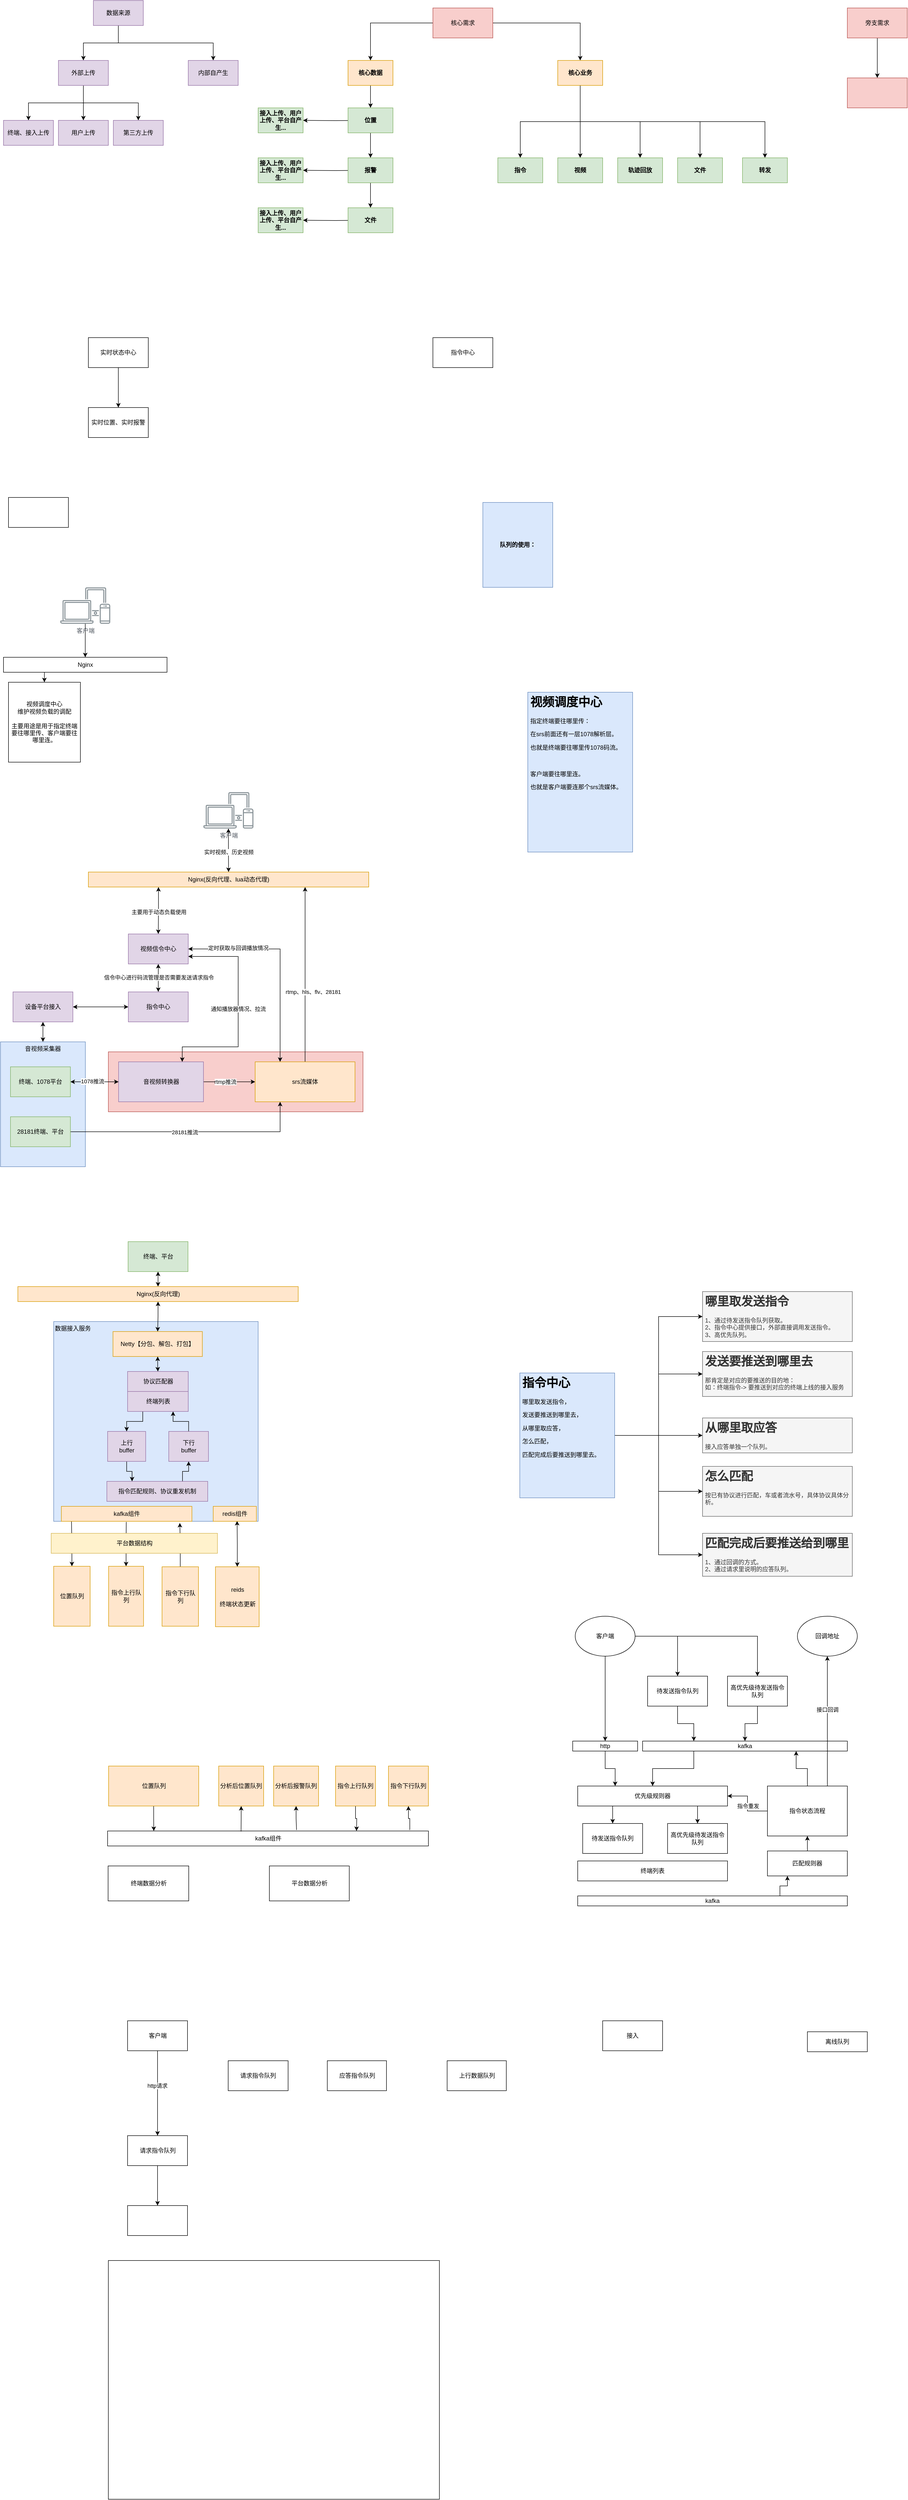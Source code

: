 <mxfile version="20.1.4" type="github">
  <diagram id="a1YMiP02obhroM_0bBU3" name="第 1 页">
    <mxGraphModel dx="1867" dy="778" grid="1" gridSize="10" guides="1" tooltips="1" connect="1" arrows="1" fold="1" page="1" pageScale="1" pageWidth="827" pageHeight="1169" math="0" shadow="0">
      <root>
        <mxCell id="0" />
        <mxCell id="1" parent="0" />
        <mxCell id="NC4zICWyeDeuLVRUKaV7-85" value="数据接入服务" style="rounded=0;whiteSpace=wrap;html=1;verticalAlign=top;align=left;fillColor=#dae8fc;strokeColor=#6c8ebf;" vertex="1" parent="1">
          <mxGeometry x="-709.5" y="2670" width="409.5" height="400" as="geometry" />
        </mxCell>
        <mxCell id="NC4zICWyeDeuLVRUKaV7-43" value="" style="rounded=0;whiteSpace=wrap;html=1;fillColor=#f8cecc;strokeColor=#b85450;" vertex="1" parent="1">
          <mxGeometry x="-600" y="2130" width="510" height="120" as="geometry" />
        </mxCell>
        <mxCell id="NC4zICWyeDeuLVRUKaV7-32" value="音视频采集器" style="rounded=0;whiteSpace=wrap;html=1;verticalAlign=top;align=center;fillColor=#dae8fc;strokeColor=#6c8ebf;" vertex="1" parent="1">
          <mxGeometry x="-816" y="2110" width="170" height="250" as="geometry" />
        </mxCell>
        <mxCell id="MO-1pDGfZUei4c9xiznD-2" value="队列的使用：" style="rounded=0;whiteSpace=wrap;html=1;fillColor=#dae8fc;strokeColor=#6c8ebf;fontStyle=1" parent="1" vertex="1">
          <mxGeometry x="150" y="1030" width="140" height="170" as="geometry" />
        </mxCell>
        <mxCell id="MO-1pDGfZUei4c9xiznD-5" value="" style="edgeStyle=orthogonalEdgeStyle;rounded=0;orthogonalLoop=1;jettySize=auto;html=1;" parent="1" source="MO-1pDGfZUei4c9xiznD-3" target="MO-1pDGfZUei4c9xiznD-4" edge="1">
          <mxGeometry relative="1" as="geometry" />
        </mxCell>
        <mxCell id="MO-1pDGfZUei4c9xiznD-3" value="核心数据" style="rounded=0;whiteSpace=wrap;html=1;fillColor=#ffe6cc;strokeColor=#d79b00;fontStyle=1" parent="1" vertex="1">
          <mxGeometry x="-120" y="145" width="90" height="50" as="geometry" />
        </mxCell>
        <mxCell id="MO-1pDGfZUei4c9xiznD-7" value="" style="edgeStyle=orthogonalEdgeStyle;rounded=0;orthogonalLoop=1;jettySize=auto;html=1;" parent="1" source="MO-1pDGfZUei4c9xiznD-4" target="MO-1pDGfZUei4c9xiznD-6" edge="1">
          <mxGeometry relative="1" as="geometry" />
        </mxCell>
        <mxCell id="MO-1pDGfZUei4c9xiznD-32" value="" style="edgeStyle=orthogonalEdgeStyle;rounded=0;orthogonalLoop=1;jettySize=auto;html=1;" parent="1" target="MO-1pDGfZUei4c9xiznD-31" edge="1">
          <mxGeometry relative="1" as="geometry">
            <mxPoint x="-80.0" y="265" as="sourcePoint" />
          </mxGeometry>
        </mxCell>
        <mxCell id="MO-1pDGfZUei4c9xiznD-4" value="位置" style="rounded=0;whiteSpace=wrap;html=1;fillColor=#d5e8d4;strokeColor=#82b366;fontStyle=1" parent="1" vertex="1">
          <mxGeometry x="-120" y="240" width="90" height="50" as="geometry" />
        </mxCell>
        <mxCell id="MO-1pDGfZUei4c9xiznD-9" value="" style="edgeStyle=orthogonalEdgeStyle;rounded=0;orthogonalLoop=1;jettySize=auto;html=1;" parent="1" source="MO-1pDGfZUei4c9xiznD-6" target="MO-1pDGfZUei4c9xiznD-8" edge="1">
          <mxGeometry relative="1" as="geometry" />
        </mxCell>
        <mxCell id="MO-1pDGfZUei4c9xiznD-34" value="" style="edgeStyle=orthogonalEdgeStyle;rounded=0;orthogonalLoop=1;jettySize=auto;html=1;" parent="1" target="MO-1pDGfZUei4c9xiznD-33" edge="1">
          <mxGeometry relative="1" as="geometry">
            <mxPoint x="-80.0" y="365" as="sourcePoint" />
          </mxGeometry>
        </mxCell>
        <mxCell id="MO-1pDGfZUei4c9xiznD-6" value="报警" style="rounded=0;whiteSpace=wrap;html=1;fillColor=#d5e8d4;strokeColor=#82b366;fontStyle=1" parent="1" vertex="1">
          <mxGeometry x="-120" y="340" width="90" height="50" as="geometry" />
        </mxCell>
        <mxCell id="MO-1pDGfZUei4c9xiznD-36" value="" style="edgeStyle=orthogonalEdgeStyle;rounded=0;orthogonalLoop=1;jettySize=auto;html=1;" parent="1" target="MO-1pDGfZUei4c9xiznD-35" edge="1">
          <mxGeometry relative="1" as="geometry">
            <mxPoint x="-80.0" y="465" as="sourcePoint" />
          </mxGeometry>
        </mxCell>
        <mxCell id="MO-1pDGfZUei4c9xiznD-8" value="文件" style="rounded=0;whiteSpace=wrap;html=1;fillColor=#d5e8d4;strokeColor=#82b366;fontStyle=1" parent="1" vertex="1">
          <mxGeometry x="-120" y="440" width="90" height="50" as="geometry" />
        </mxCell>
        <mxCell id="MO-1pDGfZUei4c9xiznD-12" value="" style="edgeStyle=orthogonalEdgeStyle;rounded=0;orthogonalLoop=1;jettySize=auto;html=1;exitX=0.5;exitY=1;exitDx=0;exitDy=0;" parent="1" source="MO-1pDGfZUei4c9xiznD-10" target="MO-1pDGfZUei4c9xiznD-11" edge="1">
          <mxGeometry relative="1" as="geometry" />
        </mxCell>
        <mxCell id="MO-1pDGfZUei4c9xiznD-14" value="" style="edgeStyle=orthogonalEdgeStyle;rounded=0;orthogonalLoop=1;jettySize=auto;html=1;" parent="1" source="MO-1pDGfZUei4c9xiznD-10" target="MO-1pDGfZUei4c9xiznD-13" edge="1">
          <mxGeometry relative="1" as="geometry" />
        </mxCell>
        <mxCell id="MO-1pDGfZUei4c9xiznD-16" value="" style="edgeStyle=orthogonalEdgeStyle;rounded=0;orthogonalLoop=1;jettySize=auto;html=1;exitX=0.5;exitY=1;exitDx=0;exitDy=0;" parent="1" source="MO-1pDGfZUei4c9xiznD-10" target="MO-1pDGfZUei4c9xiznD-15" edge="1">
          <mxGeometry relative="1" as="geometry" />
        </mxCell>
        <mxCell id="MO-1pDGfZUei4c9xiznD-22" value="" style="edgeStyle=orthogonalEdgeStyle;rounded=0;orthogonalLoop=1;jettySize=auto;html=1;exitX=0.5;exitY=1;exitDx=0;exitDy=0;" parent="1" source="MO-1pDGfZUei4c9xiznD-10" target="MO-1pDGfZUei4c9xiznD-21" edge="1">
          <mxGeometry relative="1" as="geometry" />
        </mxCell>
        <mxCell id="MO-1pDGfZUei4c9xiznD-28" value="" style="edgeStyle=orthogonalEdgeStyle;rounded=0;orthogonalLoop=1;jettySize=auto;html=1;exitX=0.5;exitY=1;exitDx=0;exitDy=0;" parent="1" source="MO-1pDGfZUei4c9xiznD-10" target="MO-1pDGfZUei4c9xiznD-27" edge="1">
          <mxGeometry relative="1" as="geometry" />
        </mxCell>
        <mxCell id="MO-1pDGfZUei4c9xiznD-10" value="核心业务" style="rounded=0;whiteSpace=wrap;html=1;fillColor=#ffe6cc;strokeColor=#d79b00;fontStyle=1" parent="1" vertex="1">
          <mxGeometry x="300" y="145" width="90" height="50" as="geometry" />
        </mxCell>
        <mxCell id="MO-1pDGfZUei4c9xiznD-11" value="指令" style="rounded=0;whiteSpace=wrap;html=1;fillColor=#d5e8d4;strokeColor=#82b366;fontStyle=1" parent="1" vertex="1">
          <mxGeometry x="180" y="340" width="90" height="50" as="geometry" />
        </mxCell>
        <mxCell id="MO-1pDGfZUei4c9xiznD-13" value="视频" style="rounded=0;whiteSpace=wrap;html=1;fillColor=#d5e8d4;strokeColor=#82b366;fontStyle=1" parent="1" vertex="1">
          <mxGeometry x="300" y="340" width="90" height="50" as="geometry" />
        </mxCell>
        <mxCell id="MO-1pDGfZUei4c9xiznD-15" value="轨迹回放" style="rounded=0;whiteSpace=wrap;html=1;fillColor=#d5e8d4;strokeColor=#82b366;fontStyle=1" parent="1" vertex="1">
          <mxGeometry x="420" y="340" width="90" height="50" as="geometry" />
        </mxCell>
        <mxCell id="MO-1pDGfZUei4c9xiznD-21" value="文件" style="rounded=0;whiteSpace=wrap;html=1;fillColor=#d5e8d4;strokeColor=#82b366;fontStyle=1" parent="1" vertex="1">
          <mxGeometry x="540" y="340" width="90" height="50" as="geometry" />
        </mxCell>
        <mxCell id="MO-1pDGfZUei4c9xiznD-24" style="edgeStyle=orthogonalEdgeStyle;rounded=0;orthogonalLoop=1;jettySize=auto;html=1;entryX=0.5;entryY=0;entryDx=0;entryDy=0;" parent="1" source="MO-1pDGfZUei4c9xiznD-23" target="MO-1pDGfZUei4c9xiznD-3" edge="1">
          <mxGeometry relative="1" as="geometry" />
        </mxCell>
        <mxCell id="MO-1pDGfZUei4c9xiznD-25" style="edgeStyle=orthogonalEdgeStyle;rounded=0;orthogonalLoop=1;jettySize=auto;html=1;entryX=0.5;entryY=0;entryDx=0;entryDy=0;" parent="1" source="MO-1pDGfZUei4c9xiznD-23" target="MO-1pDGfZUei4c9xiznD-10" edge="1">
          <mxGeometry relative="1" as="geometry" />
        </mxCell>
        <mxCell id="MO-1pDGfZUei4c9xiznD-23" value="核心需求" style="rounded=0;whiteSpace=wrap;html=1;fillColor=#f8cecc;strokeColor=#b85450;" parent="1" vertex="1">
          <mxGeometry x="50" y="40" width="120" height="60" as="geometry" />
        </mxCell>
        <mxCell id="MO-1pDGfZUei4c9xiznD-27" value="转发" style="rounded=0;whiteSpace=wrap;html=1;fillColor=#d5e8d4;strokeColor=#82b366;fontStyle=1" parent="1" vertex="1">
          <mxGeometry x="670" y="340" width="90" height="50" as="geometry" />
        </mxCell>
        <mxCell id="MO-1pDGfZUei4c9xiznD-31" value="接入上传、用户上传、平台自产生..." style="rounded=0;whiteSpace=wrap;html=1;fillColor=#d5e8d4;strokeColor=#82b366;fontStyle=1" parent="1" vertex="1">
          <mxGeometry x="-300" y="240" width="90" height="50" as="geometry" />
        </mxCell>
        <mxCell id="MO-1pDGfZUei4c9xiznD-33" value="接入上传、用户上传、平台自产生..." style="rounded=0;whiteSpace=wrap;html=1;fillColor=#d5e8d4;strokeColor=#82b366;fontStyle=1" parent="1" vertex="1">
          <mxGeometry x="-300" y="340" width="90" height="50" as="geometry" />
        </mxCell>
        <mxCell id="MO-1pDGfZUei4c9xiznD-35" value="接入上传、用户上传、平台自产生..." style="rounded=0;whiteSpace=wrap;html=1;fillColor=#d5e8d4;strokeColor=#82b366;fontStyle=1" parent="1" vertex="1">
          <mxGeometry x="-300" y="440" width="90" height="50" as="geometry" />
        </mxCell>
        <mxCell id="MO-1pDGfZUei4c9xiznD-39" value="" style="edgeStyle=orthogonalEdgeStyle;rounded=0;orthogonalLoop=1;jettySize=auto;html=1;" parent="1" source="MO-1pDGfZUei4c9xiznD-37" target="MO-1pDGfZUei4c9xiznD-38" edge="1">
          <mxGeometry relative="1" as="geometry" />
        </mxCell>
        <mxCell id="MO-1pDGfZUei4c9xiznD-41" value="" style="edgeStyle=orthogonalEdgeStyle;rounded=0;orthogonalLoop=1;jettySize=auto;html=1;exitX=0.5;exitY=1;exitDx=0;exitDy=0;" parent="1" source="MO-1pDGfZUei4c9xiznD-37" target="MO-1pDGfZUei4c9xiznD-40" edge="1">
          <mxGeometry relative="1" as="geometry" />
        </mxCell>
        <mxCell id="MO-1pDGfZUei4c9xiznD-37" value="数据来源" style="rounded=0;whiteSpace=wrap;html=1;fillColor=#e1d5e7;strokeColor=#9673a6;" parent="1" vertex="1">
          <mxGeometry x="-630" y="25" width="100" height="50" as="geometry" />
        </mxCell>
        <mxCell id="MO-1pDGfZUei4c9xiznD-43" value="" style="edgeStyle=orthogonalEdgeStyle;rounded=0;orthogonalLoop=1;jettySize=auto;html=1;exitX=0.5;exitY=1;exitDx=0;exitDy=0;" parent="1" source="MO-1pDGfZUei4c9xiznD-38" target="MO-1pDGfZUei4c9xiznD-42" edge="1">
          <mxGeometry relative="1" as="geometry" />
        </mxCell>
        <mxCell id="MO-1pDGfZUei4c9xiznD-45" value="" style="edgeStyle=orthogonalEdgeStyle;rounded=0;orthogonalLoop=1;jettySize=auto;html=1;" parent="1" source="MO-1pDGfZUei4c9xiznD-38" target="MO-1pDGfZUei4c9xiznD-44" edge="1">
          <mxGeometry relative="1" as="geometry" />
        </mxCell>
        <mxCell id="MO-1pDGfZUei4c9xiznD-47" value="" style="edgeStyle=orthogonalEdgeStyle;rounded=0;orthogonalLoop=1;jettySize=auto;html=1;exitX=0.5;exitY=1;exitDx=0;exitDy=0;" parent="1" source="MO-1pDGfZUei4c9xiznD-38" target="MO-1pDGfZUei4c9xiznD-46" edge="1">
          <mxGeometry relative="1" as="geometry" />
        </mxCell>
        <mxCell id="MO-1pDGfZUei4c9xiznD-38" value="外部上传" style="rounded=0;whiteSpace=wrap;html=1;fillColor=#e1d5e7;strokeColor=#9673a6;" parent="1" vertex="1">
          <mxGeometry x="-700" y="145" width="100" height="50" as="geometry" />
        </mxCell>
        <mxCell id="MO-1pDGfZUei4c9xiznD-40" value="内部自产生" style="rounded=0;whiteSpace=wrap;html=1;fillColor=#e1d5e7;strokeColor=#9673a6;" parent="1" vertex="1">
          <mxGeometry x="-440" y="145" width="100" height="50" as="geometry" />
        </mxCell>
        <mxCell id="MO-1pDGfZUei4c9xiznD-42" value="终端、接入上传" style="rounded=0;whiteSpace=wrap;html=1;fillColor=#e1d5e7;strokeColor=#9673a6;" parent="1" vertex="1">
          <mxGeometry x="-810" y="265" width="100" height="50" as="geometry" />
        </mxCell>
        <mxCell id="MO-1pDGfZUei4c9xiznD-44" value="用户上传" style="rounded=0;whiteSpace=wrap;html=1;fillColor=#e1d5e7;strokeColor=#9673a6;" parent="1" vertex="1">
          <mxGeometry x="-700" y="265" width="100" height="50" as="geometry" />
        </mxCell>
        <mxCell id="MO-1pDGfZUei4c9xiznD-46" value="第三方上传" style="rounded=0;whiteSpace=wrap;html=1;fillColor=#e1d5e7;strokeColor=#9673a6;" parent="1" vertex="1">
          <mxGeometry x="-590" y="265" width="100" height="50" as="geometry" />
        </mxCell>
        <mxCell id="MO-1pDGfZUei4c9xiznD-53" value="" style="edgeStyle=orthogonalEdgeStyle;rounded=0;orthogonalLoop=1;jettySize=auto;html=1;" parent="1" source="MO-1pDGfZUei4c9xiznD-51" target="MO-1pDGfZUei4c9xiznD-52" edge="1">
          <mxGeometry relative="1" as="geometry" />
        </mxCell>
        <mxCell id="MO-1pDGfZUei4c9xiznD-51" value="旁支需求" style="rounded=0;whiteSpace=wrap;html=1;fillColor=#f8cecc;strokeColor=#b85450;" parent="1" vertex="1">
          <mxGeometry x="880" y="40" width="120" height="60" as="geometry" />
        </mxCell>
        <mxCell id="MO-1pDGfZUei4c9xiznD-52" value="" style="rounded=0;whiteSpace=wrap;html=1;fillColor=#f8cecc;strokeColor=#b85450;" parent="1" vertex="1">
          <mxGeometry x="880" y="180" width="120" height="60" as="geometry" />
        </mxCell>
        <mxCell id="MO-1pDGfZUei4c9xiznD-61" value="" style="edgeStyle=orthogonalEdgeStyle;rounded=0;orthogonalLoop=1;jettySize=auto;html=1;" parent="1" source="MO-1pDGfZUei4c9xiznD-55" target="MO-1pDGfZUei4c9xiznD-60" edge="1">
          <mxGeometry relative="1" as="geometry" />
        </mxCell>
        <mxCell id="MO-1pDGfZUei4c9xiznD-55" value="实时状态中心" style="rounded=0;whiteSpace=wrap;html=1;" parent="1" vertex="1">
          <mxGeometry x="-640" y="700" width="120" height="60" as="geometry" />
        </mxCell>
        <mxCell id="MO-1pDGfZUei4c9xiznD-57" value="指令中心" style="rounded=0;whiteSpace=wrap;html=1;" parent="1" vertex="1">
          <mxGeometry x="50" y="700" width="120" height="60" as="geometry" />
        </mxCell>
        <mxCell id="MO-1pDGfZUei4c9xiznD-60" value="实时位置、实时报警" style="rounded=0;whiteSpace=wrap;html=1;" parent="1" vertex="1">
          <mxGeometry x="-640" y="840" width="120" height="60" as="geometry" />
        </mxCell>
        <mxCell id="NC4zICWyeDeuLVRUKaV7-1" value="" style="rounded=0;whiteSpace=wrap;html=1;" vertex="1" parent="1">
          <mxGeometry x="-800" y="1020" width="120" height="60" as="geometry" />
        </mxCell>
        <mxCell id="NC4zICWyeDeuLVRUKaV7-2" value="视频调度中心&lt;br&gt;维护视频负载的调配&lt;br&gt;&lt;br&gt;主要用途是用于指定终端要往哪里传、客户端要往哪里连。" style="rounded=0;whiteSpace=wrap;html=1;" vertex="1" parent="1">
          <mxGeometry x="-800" y="1390" width="144" height="160" as="geometry" />
        </mxCell>
        <mxCell id="NC4zICWyeDeuLVRUKaV7-12" style="edgeStyle=orthogonalEdgeStyle;rounded=0;orthogonalLoop=1;jettySize=auto;html=1;entryX=0.5;entryY=0;entryDx=0;entryDy=0;startArrow=none;startFill=0;" edge="1" parent="1" source="NC4zICWyeDeuLVRUKaV7-3" target="NC4zICWyeDeuLVRUKaV7-6">
          <mxGeometry relative="1" as="geometry" />
        </mxCell>
        <mxCell id="NC4zICWyeDeuLVRUKaV7-3" value="客户端" style="sketch=0;outlineConnect=0;gradientColor=none;fontColor=#545B64;strokeColor=none;fillColor=#879196;dashed=0;verticalLabelPosition=bottom;verticalAlign=top;align=center;html=1;fontSize=12;fontStyle=0;aspect=fixed;shape=mxgraph.aws4.illustration_devices;pointerEvents=1" vertex="1" parent="1">
          <mxGeometry x="-696.25" y="1200" width="100" height="73" as="geometry" />
        </mxCell>
        <mxCell id="NC4zICWyeDeuLVRUKaV7-13" style="edgeStyle=orthogonalEdgeStyle;rounded=0;orthogonalLoop=1;jettySize=auto;html=1;exitX=0.25;exitY=1;exitDx=0;exitDy=0;startArrow=none;startFill=0;" edge="1" parent="1" source="NC4zICWyeDeuLVRUKaV7-6" target="NC4zICWyeDeuLVRUKaV7-2">
          <mxGeometry relative="1" as="geometry" />
        </mxCell>
        <mxCell id="NC4zICWyeDeuLVRUKaV7-6" value="Nginx" style="rounded=0;whiteSpace=wrap;html=1;" vertex="1" parent="1">
          <mxGeometry x="-810" y="1340" width="327.5" height="30" as="geometry" />
        </mxCell>
        <mxCell id="NC4zICWyeDeuLVRUKaV7-24" style="edgeStyle=orthogonalEdgeStyle;rounded=0;orthogonalLoop=1;jettySize=auto;html=1;exitX=0.5;exitY=0;exitDx=0;exitDy=0;entryX=0.773;entryY=1;entryDx=0;entryDy=0;startArrow=none;startFill=0;entryPerimeter=0;" edge="1" parent="1" source="NC4zICWyeDeuLVRUKaV7-8" target="NC4zICWyeDeuLVRUKaV7-23">
          <mxGeometry relative="1" as="geometry" />
        </mxCell>
        <mxCell id="NC4zICWyeDeuLVRUKaV7-25" value="rtmp、hls、flv、28181" style="edgeLabel;html=1;align=center;verticalAlign=middle;resizable=0;points=[];" vertex="1" connectable="0" parent="NC4zICWyeDeuLVRUKaV7-24">
          <mxGeometry x="-0.324" relative="1" as="geometry">
            <mxPoint x="16" y="-22" as="offset" />
          </mxGeometry>
        </mxCell>
        <mxCell id="NC4zICWyeDeuLVRUKaV7-44" style="edgeStyle=orthogonalEdgeStyle;rounded=0;orthogonalLoop=1;jettySize=auto;html=1;exitX=0.25;exitY=0;exitDx=0;exitDy=0;entryX=1;entryY=0.5;entryDx=0;entryDy=0;startArrow=classic;startFill=1;" edge="1" parent="1" source="NC4zICWyeDeuLVRUKaV7-8" target="NC4zICWyeDeuLVRUKaV7-40">
          <mxGeometry relative="1" as="geometry" />
        </mxCell>
        <mxCell id="NC4zICWyeDeuLVRUKaV7-45" value="定时获取与回调播放情况" style="edgeLabel;html=1;align=center;verticalAlign=middle;resizable=0;points=[];" vertex="1" connectable="0" parent="NC4zICWyeDeuLVRUKaV7-44">
          <mxGeometry x="0.019" relative="1" as="geometry">
            <mxPoint x="-84" y="-19" as="offset" />
          </mxGeometry>
        </mxCell>
        <mxCell id="NC4zICWyeDeuLVRUKaV7-8" value="srs流媒体" style="rounded=0;whiteSpace=wrap;html=1;fillColor=#ffe6cc;strokeColor=#d79b00;" vertex="1" parent="1">
          <mxGeometry x="-306" y="2150" width="200" height="80" as="geometry" />
        </mxCell>
        <mxCell id="NC4zICWyeDeuLVRUKaV7-16" value="&lt;h1&gt;视频调度中心&lt;/h1&gt;&lt;p&gt;&lt;span style=&quot;text-align: center;&quot;&gt;指定终端要往哪里传：&lt;/span&gt;&lt;/p&gt;&lt;p&gt;&lt;span style=&quot;text-align: center; background-color: initial;&quot;&gt;在srs前面还有一层1078解析层。&lt;/span&gt;&lt;/p&gt;&lt;p&gt;&lt;span style=&quot;text-align: center;&quot;&gt;也就是终端要往哪里传1078码流。&lt;/span&gt;&lt;/p&gt;&lt;p&gt;&lt;br&gt;&lt;/p&gt;&lt;p&gt;&lt;span style=&quot;text-align: center;&quot;&gt;客户端要往哪里连。&lt;/span&gt;&lt;/p&gt;&lt;p&gt;&lt;span style=&quot;text-align: center;&quot;&gt;也就是客户端要连那个srs流媒体。&lt;/span&gt;&lt;/p&gt;&lt;p&gt;&lt;span style=&quot;text-align: center;&quot;&gt;&lt;br&gt;&lt;/span&gt;&lt;/p&gt;&lt;p&gt;&lt;span style=&quot;text-align: center;&quot;&gt;&lt;br&gt;&lt;/span&gt;&lt;/p&gt;" style="text;html=1;strokeColor=#6c8ebf;fillColor=#dae8fc;spacing=5;spacingTop=-20;whiteSpace=wrap;overflow=hidden;rounded=0;" vertex="1" parent="1">
          <mxGeometry x="240" y="1410" width="210" height="320" as="geometry" />
        </mxCell>
        <mxCell id="NC4zICWyeDeuLVRUKaV7-19" style="edgeStyle=orthogonalEdgeStyle;rounded=0;orthogonalLoop=1;jettySize=auto;html=1;entryX=0;entryY=0.5;entryDx=0;entryDy=0;startArrow=none;startFill=0;" edge="1" parent="1" source="NC4zICWyeDeuLVRUKaV7-17" target="NC4zICWyeDeuLVRUKaV7-8">
          <mxGeometry relative="1" as="geometry" />
        </mxCell>
        <mxCell id="NC4zICWyeDeuLVRUKaV7-20" value="rtmp推流" style="edgeLabel;html=1;align=center;verticalAlign=middle;resizable=0;points=[];" vertex="1" connectable="0" parent="NC4zICWyeDeuLVRUKaV7-19">
          <mxGeometry x="-0.171" relative="1" as="geometry">
            <mxPoint as="offset" />
          </mxGeometry>
        </mxCell>
        <mxCell id="NC4zICWyeDeuLVRUKaV7-17" value="音视频转换器" style="rounded=0;whiteSpace=wrap;html=1;fillColor=#e1d5e7;strokeColor=#9673a6;" vertex="1" parent="1">
          <mxGeometry x="-579.5" y="2150" width="170" height="80" as="geometry" />
        </mxCell>
        <mxCell id="NC4zICWyeDeuLVRUKaV7-26" style="edgeStyle=orthogonalEdgeStyle;rounded=0;orthogonalLoop=1;jettySize=auto;html=1;entryX=0.5;entryY=0;entryDx=0;entryDy=0;startArrow=classic;startFill=1;" edge="1" parent="1" source="NC4zICWyeDeuLVRUKaV7-21" target="NC4zICWyeDeuLVRUKaV7-23">
          <mxGeometry relative="1" as="geometry" />
        </mxCell>
        <mxCell id="NC4zICWyeDeuLVRUKaV7-52" value="实时视频、历史视频" style="edgeLabel;html=1;align=center;verticalAlign=middle;resizable=0;points=[];" vertex="1" connectable="0" parent="NC4zICWyeDeuLVRUKaV7-26">
          <mxGeometry x="0.121" y="1" relative="1" as="geometry">
            <mxPoint x="-1" y="-2" as="offset" />
          </mxGeometry>
        </mxCell>
        <mxCell id="NC4zICWyeDeuLVRUKaV7-21" value="客户端" style="sketch=0;outlineConnect=0;gradientColor=none;fontColor=#545B64;strokeColor=none;fillColor=#879196;dashed=0;verticalLabelPosition=bottom;verticalAlign=top;align=center;html=1;fontSize=12;fontStyle=0;aspect=fixed;shape=mxgraph.aws4.illustration_devices;pointerEvents=1" vertex="1" parent="1">
          <mxGeometry x="-409.5" y="1610" width="100" height="73" as="geometry" />
        </mxCell>
        <mxCell id="NC4zICWyeDeuLVRUKaV7-49" style="edgeStyle=orthogonalEdgeStyle;rounded=0;orthogonalLoop=1;jettySize=auto;html=1;exitX=0.25;exitY=1;exitDx=0;exitDy=0;startArrow=classic;startFill=1;" edge="1" parent="1" source="NC4zICWyeDeuLVRUKaV7-23" target="NC4zICWyeDeuLVRUKaV7-40">
          <mxGeometry relative="1" as="geometry" />
        </mxCell>
        <mxCell id="NC4zICWyeDeuLVRUKaV7-50" value="主要用于动态负载使用" style="edgeLabel;html=1;align=center;verticalAlign=middle;resizable=0;points=[];" vertex="1" connectable="0" parent="NC4zICWyeDeuLVRUKaV7-49">
          <mxGeometry x="-0.259" relative="1" as="geometry">
            <mxPoint y="15" as="offset" />
          </mxGeometry>
        </mxCell>
        <mxCell id="NC4zICWyeDeuLVRUKaV7-23" value="Nginx(反向代理、lua动态代理)" style="rounded=0;whiteSpace=wrap;html=1;fillColor=#ffe6cc;strokeColor=#d79b00;" vertex="1" parent="1">
          <mxGeometry x="-640" y="1770" width="561.5" height="30" as="geometry" />
        </mxCell>
        <mxCell id="NC4zICWyeDeuLVRUKaV7-29" style="edgeStyle=orthogonalEdgeStyle;rounded=0;orthogonalLoop=1;jettySize=auto;html=1;startArrow=classic;startFill=1;" edge="1" parent="1" source="NC4zICWyeDeuLVRUKaV7-27" target="NC4zICWyeDeuLVRUKaV7-17">
          <mxGeometry relative="1" as="geometry" />
        </mxCell>
        <mxCell id="NC4zICWyeDeuLVRUKaV7-53" value="1078推流" style="edgeLabel;html=1;align=center;verticalAlign=middle;resizable=0;points=[];" vertex="1" connectable="0" parent="NC4zICWyeDeuLVRUKaV7-29">
          <mxGeometry x="-0.233" y="-1" relative="1" as="geometry">
            <mxPoint x="7" y="-2" as="offset" />
          </mxGeometry>
        </mxCell>
        <mxCell id="NC4zICWyeDeuLVRUKaV7-27" value="终端、1078平台" style="rounded=0;whiteSpace=wrap;html=1;fillColor=#d5e8d4;strokeColor=#82b366;" vertex="1" parent="1">
          <mxGeometry x="-796" y="2160" width="120" height="60" as="geometry" />
        </mxCell>
        <mxCell id="NC4zICWyeDeuLVRUKaV7-30" style="edgeStyle=orthogonalEdgeStyle;rounded=0;orthogonalLoop=1;jettySize=auto;html=1;entryX=0.25;entryY=1;entryDx=0;entryDy=0;startArrow=none;startFill=0;" edge="1" parent="1" source="NC4zICWyeDeuLVRUKaV7-28" target="NC4zICWyeDeuLVRUKaV7-8">
          <mxGeometry relative="1" as="geometry" />
        </mxCell>
        <mxCell id="NC4zICWyeDeuLVRUKaV7-31" value="28181推流" style="edgeLabel;html=1;align=center;verticalAlign=middle;resizable=0;points=[];" vertex="1" connectable="0" parent="NC4zICWyeDeuLVRUKaV7-30">
          <mxGeometry x="-0.047" y="-1" relative="1" as="geometry">
            <mxPoint as="offset" />
          </mxGeometry>
        </mxCell>
        <mxCell id="NC4zICWyeDeuLVRUKaV7-28" value="28181终端、平台" style="rounded=0;whiteSpace=wrap;html=1;fillColor=#d5e8d4;strokeColor=#82b366;" vertex="1" parent="1">
          <mxGeometry x="-796" y="2260" width="120" height="60" as="geometry" />
        </mxCell>
        <mxCell id="NC4zICWyeDeuLVRUKaV7-36" style="edgeStyle=orthogonalEdgeStyle;rounded=0;orthogonalLoop=1;jettySize=auto;html=1;entryX=1;entryY=0.5;entryDx=0;entryDy=0;startArrow=classic;startFill=1;" edge="1" parent="1" source="NC4zICWyeDeuLVRUKaV7-33" target="NC4zICWyeDeuLVRUKaV7-34">
          <mxGeometry relative="1" as="geometry" />
        </mxCell>
        <mxCell id="NC4zICWyeDeuLVRUKaV7-33" value="指令中心" style="rounded=0;whiteSpace=wrap;html=1;fillColor=#e1d5e7;strokeColor=#9673a6;" vertex="1" parent="1">
          <mxGeometry x="-560" y="2010" width="120" height="60" as="geometry" />
        </mxCell>
        <mxCell id="NC4zICWyeDeuLVRUKaV7-35" style="edgeStyle=orthogonalEdgeStyle;rounded=0;orthogonalLoop=1;jettySize=auto;html=1;entryX=0.5;entryY=0;entryDx=0;entryDy=0;startArrow=classic;startFill=1;" edge="1" parent="1" source="NC4zICWyeDeuLVRUKaV7-34" target="NC4zICWyeDeuLVRUKaV7-32">
          <mxGeometry relative="1" as="geometry" />
        </mxCell>
        <mxCell id="NC4zICWyeDeuLVRUKaV7-34" value="设备平台接入" style="rounded=0;whiteSpace=wrap;html=1;fillColor=#e1d5e7;strokeColor=#9673a6;" vertex="1" parent="1">
          <mxGeometry x="-791" y="2010" width="120" height="60" as="geometry" />
        </mxCell>
        <mxCell id="NC4zICWyeDeuLVRUKaV7-47" style="edgeStyle=orthogonalEdgeStyle;rounded=0;orthogonalLoop=1;jettySize=auto;html=1;entryX=0.5;entryY=0;entryDx=0;entryDy=0;startArrow=classic;startFill=1;" edge="1" parent="1" source="NC4zICWyeDeuLVRUKaV7-40" target="NC4zICWyeDeuLVRUKaV7-33">
          <mxGeometry relative="1" as="geometry" />
        </mxCell>
        <mxCell id="NC4zICWyeDeuLVRUKaV7-51" value="信令中心进行码流管理是否需要发送请求指令" style="edgeLabel;html=1;align=center;verticalAlign=middle;resizable=0;points=[];" vertex="1" connectable="0" parent="NC4zICWyeDeuLVRUKaV7-47">
          <mxGeometry x="-0.18" y="-1" relative="1" as="geometry">
            <mxPoint x="2" y="4" as="offset" />
          </mxGeometry>
        </mxCell>
        <mxCell id="NC4zICWyeDeuLVRUKaV7-55" style="edgeStyle=orthogonalEdgeStyle;rounded=0;orthogonalLoop=1;jettySize=auto;html=1;exitX=1;exitY=0.75;exitDx=0;exitDy=0;entryX=0.75;entryY=0;entryDx=0;entryDy=0;startArrow=classic;startFill=1;" edge="1" parent="1" source="NC4zICWyeDeuLVRUKaV7-40" target="NC4zICWyeDeuLVRUKaV7-17">
          <mxGeometry relative="1" as="geometry">
            <Array as="points">
              <mxPoint x="-340" y="1939" />
              <mxPoint x="-340" y="2120" />
              <mxPoint x="-452" y="2120" />
            </Array>
          </mxGeometry>
        </mxCell>
        <mxCell id="NC4zICWyeDeuLVRUKaV7-56" value="通知播放器情况、拉流" style="edgeLabel;html=1;align=center;verticalAlign=middle;resizable=0;points=[];" vertex="1" connectable="0" parent="NC4zICWyeDeuLVRUKaV7-55">
          <mxGeometry x="-0.031" relative="1" as="geometry">
            <mxPoint as="offset" />
          </mxGeometry>
        </mxCell>
        <mxCell id="NC4zICWyeDeuLVRUKaV7-40" value="视频信令中心" style="rounded=0;whiteSpace=wrap;html=1;fillColor=#e1d5e7;strokeColor=#9673a6;" vertex="1" parent="1">
          <mxGeometry x="-560" y="1894" width="120" height="60" as="geometry" />
        </mxCell>
        <mxCell id="NC4zICWyeDeuLVRUKaV7-67" style="edgeStyle=orthogonalEdgeStyle;rounded=0;orthogonalLoop=1;jettySize=auto;html=1;entryX=0.5;entryY=0;entryDx=0;entryDy=0;startArrow=classic;startFill=1;" edge="1" parent="1" source="NC4zICWyeDeuLVRUKaV7-65" target="NC4zICWyeDeuLVRUKaV7-66">
          <mxGeometry relative="1" as="geometry" />
        </mxCell>
        <mxCell id="NC4zICWyeDeuLVRUKaV7-65" value="终端、平台" style="rounded=0;whiteSpace=wrap;html=1;fillColor=#d5e8d4;strokeColor=#82b366;" vertex="1" parent="1">
          <mxGeometry x="-560.5" y="2510" width="120" height="60" as="geometry" />
        </mxCell>
        <mxCell id="NC4zICWyeDeuLVRUKaV7-70" style="edgeStyle=orthogonalEdgeStyle;rounded=0;orthogonalLoop=1;jettySize=auto;html=1;exitX=0.5;exitY=1;exitDx=0;exitDy=0;entryX=0.5;entryY=0;entryDx=0;entryDy=0;startArrow=classic;startFill=1;" edge="1" parent="1" source="NC4zICWyeDeuLVRUKaV7-66" target="NC4zICWyeDeuLVRUKaV7-69">
          <mxGeometry relative="1" as="geometry" />
        </mxCell>
        <mxCell id="NC4zICWyeDeuLVRUKaV7-66" value="Nginx(反向代理)" style="rounded=0;whiteSpace=wrap;html=1;fillColor=#ffe6cc;strokeColor=#d79b00;" vertex="1" parent="1">
          <mxGeometry x="-781.25" y="2600" width="561.5" height="30" as="geometry" />
        </mxCell>
        <mxCell id="NC4zICWyeDeuLVRUKaV7-73" value="" style="edgeStyle=orthogonalEdgeStyle;rounded=0;orthogonalLoop=1;jettySize=auto;html=1;startArrow=classic;startFill=1;" edge="1" parent="1" source="NC4zICWyeDeuLVRUKaV7-69" target="NC4zICWyeDeuLVRUKaV7-72">
          <mxGeometry relative="1" as="geometry" />
        </mxCell>
        <mxCell id="NC4zICWyeDeuLVRUKaV7-69" value="Netty【分包、解包、打包】" style="rounded=0;whiteSpace=wrap;html=1;fillColor=#ffe6cc;strokeColor=#d79b00;" vertex="1" parent="1">
          <mxGeometry x="-590.75" y="2690" width="179" height="50" as="geometry" />
        </mxCell>
        <mxCell id="NC4zICWyeDeuLVRUKaV7-77" value="" style="edgeStyle=orthogonalEdgeStyle;rounded=0;orthogonalLoop=1;jettySize=auto;html=1;startArrow=none;startFill=0;exitX=0.25;exitY=1;exitDx=0;exitDy=0;" edge="1" parent="1" source="NC4zICWyeDeuLVRUKaV7-86" target="NC4zICWyeDeuLVRUKaV7-76">
          <mxGeometry relative="1" as="geometry" />
        </mxCell>
        <mxCell id="NC4zICWyeDeuLVRUKaV7-72" value="协议匹配器" style="whiteSpace=wrap;html=1;rounded=0;fillColor=#e1d5e7;strokeColor=#9673a6;" vertex="1" parent="1">
          <mxGeometry x="-561.5" y="2770" width="121.5" height="40" as="geometry" />
        </mxCell>
        <mxCell id="NC4zICWyeDeuLVRUKaV7-83" style="edgeStyle=orthogonalEdgeStyle;rounded=0;orthogonalLoop=1;jettySize=auto;html=1;entryX=0.25;entryY=0;entryDx=0;entryDy=0;startArrow=none;startFill=0;endArrow=classic;endFill=1;" edge="1" parent="1" source="NC4zICWyeDeuLVRUKaV7-76" target="NC4zICWyeDeuLVRUKaV7-80">
          <mxGeometry relative="1" as="geometry" />
        </mxCell>
        <mxCell id="NC4zICWyeDeuLVRUKaV7-76" value="上行&lt;br&gt;buffer" style="whiteSpace=wrap;html=1;rounded=0;fillColor=#e1d5e7;strokeColor=#9673a6;" vertex="1" parent="1">
          <mxGeometry x="-601.5" y="2890" width="76.25" height="60" as="geometry" />
        </mxCell>
        <mxCell id="NC4zICWyeDeuLVRUKaV7-79" style="edgeStyle=orthogonalEdgeStyle;rounded=0;orthogonalLoop=1;jettySize=auto;html=1;exitX=0.5;exitY=0;exitDx=0;exitDy=0;entryX=0.75;entryY=1;entryDx=0;entryDy=0;startArrow=none;startFill=0;" edge="1" parent="1" source="NC4zICWyeDeuLVRUKaV7-78" target="NC4zICWyeDeuLVRUKaV7-86">
          <mxGeometry relative="1" as="geometry" />
        </mxCell>
        <mxCell id="NC4zICWyeDeuLVRUKaV7-81" style="edgeStyle=orthogonalEdgeStyle;rounded=0;orthogonalLoop=1;jettySize=auto;html=1;entryX=0.75;entryY=0;entryDx=0;entryDy=0;startArrow=classic;startFill=1;endArrow=none;endFill=0;" edge="1" parent="1" source="NC4zICWyeDeuLVRUKaV7-78" target="NC4zICWyeDeuLVRUKaV7-80">
          <mxGeometry relative="1" as="geometry" />
        </mxCell>
        <mxCell id="NC4zICWyeDeuLVRUKaV7-78" value="下行&lt;br&gt;buffer" style="whiteSpace=wrap;html=1;rounded=0;fillColor=#e1d5e7;strokeColor=#9673a6;" vertex="1" parent="1">
          <mxGeometry x="-479" y="2890" width="79.5" height="60" as="geometry" />
        </mxCell>
        <mxCell id="NC4zICWyeDeuLVRUKaV7-80" value="指令匹配规则、协议重发机制" style="rounded=0;whiteSpace=wrap;html=1;fillColor=#e1d5e7;strokeColor=#9673a6;" vertex="1" parent="1">
          <mxGeometry x="-603" y="2990" width="202" height="40" as="geometry" />
        </mxCell>
        <mxCell id="NC4zICWyeDeuLVRUKaV7-86" value="终端列表" style="whiteSpace=wrap;html=1;rounded=0;fillColor=#e1d5e7;strokeColor=#9673a6;" vertex="1" parent="1">
          <mxGeometry x="-561.5" y="2810" width="121.5" height="40" as="geometry" />
        </mxCell>
        <mxCell id="NC4zICWyeDeuLVRUKaV7-92" style="edgeStyle=orthogonalEdgeStyle;rounded=0;orthogonalLoop=1;jettySize=auto;html=1;entryX=0.087;entryY=0.998;entryDx=0;entryDy=0;entryPerimeter=0;startArrow=classic;startFill=1;endArrow=none;endFill=0;" edge="1" parent="1" source="NC4zICWyeDeuLVRUKaV7-87" target="NC4zICWyeDeuLVRUKaV7-85">
          <mxGeometry relative="1" as="geometry" />
        </mxCell>
        <mxCell id="NC4zICWyeDeuLVRUKaV7-87" value="位置队列" style="rounded=0;whiteSpace=wrap;html=1;fillColor=#ffe6cc;strokeColor=#d79b00;" vertex="1" parent="1">
          <mxGeometry x="-709.5" y="3160" width="73" height="120" as="geometry" />
        </mxCell>
        <mxCell id="NC4zICWyeDeuLVRUKaV7-93" style="edgeStyle=orthogonalEdgeStyle;rounded=0;orthogonalLoop=1;jettySize=auto;html=1;entryX=0.355;entryY=1.003;entryDx=0;entryDy=0;entryPerimeter=0;startArrow=classic;startFill=1;endArrow=none;endFill=0;" edge="1" parent="1" source="NC4zICWyeDeuLVRUKaV7-88" target="NC4zICWyeDeuLVRUKaV7-85">
          <mxGeometry relative="1" as="geometry" />
        </mxCell>
        <mxCell id="NC4zICWyeDeuLVRUKaV7-88" value="指令上行队列" style="rounded=0;whiteSpace=wrap;html=1;fillColor=#ffe6cc;strokeColor=#d79b00;" vertex="1" parent="1">
          <mxGeometry x="-599.5" y="3160" width="70" height="120" as="geometry" />
        </mxCell>
        <mxCell id="NC4zICWyeDeuLVRUKaV7-94" style="edgeStyle=orthogonalEdgeStyle;rounded=0;orthogonalLoop=1;jettySize=auto;html=1;entryX=0.617;entryY=1.008;entryDx=0;entryDy=0;entryPerimeter=0;startArrow=none;startFill=0;endArrow=classic;endFill=1;" edge="1" parent="1" source="NC4zICWyeDeuLVRUKaV7-89" target="NC4zICWyeDeuLVRUKaV7-85">
          <mxGeometry relative="1" as="geometry" />
        </mxCell>
        <mxCell id="NC4zICWyeDeuLVRUKaV7-89" value="指令下行队列" style="rounded=0;whiteSpace=wrap;html=1;fillColor=#ffe6cc;strokeColor=#d79b00;" vertex="1" parent="1">
          <mxGeometry x="-492.5" y="3161" width="73" height="119" as="geometry" />
        </mxCell>
        <mxCell id="NC4zICWyeDeuLVRUKaV7-91" style="edgeStyle=orthogonalEdgeStyle;rounded=0;orthogonalLoop=1;jettySize=auto;html=1;exitX=0.5;exitY=0;exitDx=0;exitDy=0;entryX=0.897;entryY=0.998;entryDx=0;entryDy=0;entryPerimeter=0;startArrow=classic;startFill=1;endArrow=classic;endFill=1;" edge="1" parent="1" source="NC4zICWyeDeuLVRUKaV7-90" target="NC4zICWyeDeuLVRUKaV7-85">
          <mxGeometry relative="1" as="geometry" />
        </mxCell>
        <mxCell id="NC4zICWyeDeuLVRUKaV7-90" value="reids&lt;br&gt;&lt;br&gt;终端状态更新" style="rounded=0;whiteSpace=wrap;html=1;fillColor=#ffe6cc;strokeColor=#d79b00;" vertex="1" parent="1">
          <mxGeometry x="-385.5" y="3161" width="87.5" height="120" as="geometry" />
        </mxCell>
        <mxCell id="NC4zICWyeDeuLVRUKaV7-95" value="kafka组件" style="rounded=0;whiteSpace=wrap;html=1;fillColor=#ffe6cc;strokeColor=#d79b00;" vertex="1" parent="1">
          <mxGeometry x="-694.12" y="3040" width="261.5" height="30" as="geometry" />
        </mxCell>
        <mxCell id="NC4zICWyeDeuLVRUKaV7-96" value="redis组件" style="rounded=0;whiteSpace=wrap;html=1;fillColor=#ffe6cc;strokeColor=#d79b00;" vertex="1" parent="1">
          <mxGeometry x="-390" y="3040" width="86.5" height="30" as="geometry" />
        </mxCell>
        <mxCell id="NC4zICWyeDeuLVRUKaV7-101" style="edgeStyle=orthogonalEdgeStyle;rounded=0;orthogonalLoop=1;jettySize=auto;html=1;entryX=0.144;entryY=0;entryDx=0;entryDy=0;entryPerimeter=0;startArrow=none;startFill=0;endArrow=classic;endFill=1;" edge="1" parent="1" source="NC4zICWyeDeuLVRUKaV7-97" target="NC4zICWyeDeuLVRUKaV7-98">
          <mxGeometry relative="1" as="geometry" />
        </mxCell>
        <mxCell id="NC4zICWyeDeuLVRUKaV7-97" value="位置队列" style="rounded=0;whiteSpace=wrap;html=1;fillColor=#ffe6cc;strokeColor=#d79b00;" vertex="1" parent="1">
          <mxGeometry x="-599.5" y="3560" width="180.5" height="80" as="geometry" />
        </mxCell>
        <mxCell id="NC4zICWyeDeuLVRUKaV7-98" value="kafka组件" style="rounded=0;whiteSpace=wrap;html=1;" vertex="1" parent="1">
          <mxGeometry x="-601.5" y="3690" width="642.5" height="30" as="geometry" />
        </mxCell>
        <mxCell id="NC4zICWyeDeuLVRUKaV7-103" style="edgeStyle=orthogonalEdgeStyle;rounded=0;orthogonalLoop=1;jettySize=auto;html=1;exitX=0.5;exitY=1;exitDx=0;exitDy=0;startArrow=classic;startFill=1;endArrow=none;endFill=0;entryX=0.416;entryY=0.033;entryDx=0;entryDy=0;entryPerimeter=0;" edge="1" parent="1" source="NC4zICWyeDeuLVRUKaV7-99" target="NC4zICWyeDeuLVRUKaV7-98">
          <mxGeometry relative="1" as="geometry">
            <mxPoint x="-301" y="3680" as="targetPoint" />
          </mxGeometry>
        </mxCell>
        <mxCell id="NC4zICWyeDeuLVRUKaV7-99" value="分析后位置队列" style="rounded=0;whiteSpace=wrap;html=1;fillColor=#ffe6cc;strokeColor=#d79b00;" vertex="1" parent="1">
          <mxGeometry x="-379" y="3560" width="90" height="80" as="geometry" />
        </mxCell>
        <mxCell id="NC4zICWyeDeuLVRUKaV7-104" style="edgeStyle=orthogonalEdgeStyle;rounded=0;orthogonalLoop=1;jettySize=auto;html=1;exitX=0.5;exitY=1;exitDx=0;exitDy=0;entryX=0.589;entryY=-0.067;entryDx=0;entryDy=0;entryPerimeter=0;startArrow=classic;startFill=1;endArrow=none;endFill=0;" edge="1" parent="1" source="NC4zICWyeDeuLVRUKaV7-100" target="NC4zICWyeDeuLVRUKaV7-98">
          <mxGeometry relative="1" as="geometry" />
        </mxCell>
        <mxCell id="NC4zICWyeDeuLVRUKaV7-100" value="分析后报警队列" style="rounded=0;whiteSpace=wrap;html=1;fillColor=#ffe6cc;strokeColor=#d79b00;" vertex="1" parent="1">
          <mxGeometry x="-269" y="3560" width="90" height="80" as="geometry" />
        </mxCell>
        <mxCell id="NC4zICWyeDeuLVRUKaV7-105" value="终端数据分析" style="rounded=0;whiteSpace=wrap;html=1;" vertex="1" parent="1">
          <mxGeometry x="-600.5" y="3760" width="161.5" height="70" as="geometry" />
        </mxCell>
        <mxCell id="NC4zICWyeDeuLVRUKaV7-108" style="edgeStyle=orthogonalEdgeStyle;rounded=0;orthogonalLoop=1;jettySize=auto;html=1;exitX=0.5;exitY=1;exitDx=0;exitDy=0;startArrow=none;startFill=0;endArrow=classic;endFill=1;" edge="1" parent="1" source="NC4zICWyeDeuLVRUKaV7-106">
          <mxGeometry relative="1" as="geometry">
            <mxPoint x="-103" y="3690" as="targetPoint" />
          </mxGeometry>
        </mxCell>
        <mxCell id="NC4zICWyeDeuLVRUKaV7-106" value="指令上行队列" style="rounded=0;whiteSpace=wrap;html=1;fillColor=#ffe6cc;strokeColor=#d79b00;" vertex="1" parent="1">
          <mxGeometry x="-145" y="3560" width="80" height="80" as="geometry" />
        </mxCell>
        <mxCell id="NC4zICWyeDeuLVRUKaV7-109" style="edgeStyle=orthogonalEdgeStyle;rounded=0;orthogonalLoop=1;jettySize=auto;html=1;exitX=0.5;exitY=1;exitDx=0;exitDy=0;entryX=0.942;entryY=-0.067;entryDx=0;entryDy=0;entryPerimeter=0;startArrow=classic;startFill=1;endArrow=none;endFill=0;" edge="1" parent="1" source="NC4zICWyeDeuLVRUKaV7-107" target="NC4zICWyeDeuLVRUKaV7-98">
          <mxGeometry relative="1" as="geometry" />
        </mxCell>
        <mxCell id="NC4zICWyeDeuLVRUKaV7-107" value="指令下行队列" style="rounded=0;whiteSpace=wrap;html=1;fillColor=#ffe6cc;strokeColor=#d79b00;" vertex="1" parent="1">
          <mxGeometry x="-39" y="3560" width="80" height="80" as="geometry" />
        </mxCell>
        <mxCell id="NC4zICWyeDeuLVRUKaV7-110" value="平台数据分析" style="rounded=0;whiteSpace=wrap;html=1;" vertex="1" parent="1">
          <mxGeometry x="-277.5" y="3760" width="160" height="70" as="geometry" />
        </mxCell>
        <mxCell id="NC4zICWyeDeuLVRUKaV7-117" style="edgeStyle=orthogonalEdgeStyle;rounded=0;orthogonalLoop=1;jettySize=auto;html=1;entryX=0.5;entryY=0;entryDx=0;entryDy=0;startArrow=none;startFill=0;endArrow=classic;endFill=1;" edge="1" parent="1" source="NC4zICWyeDeuLVRUKaV7-112" target="NC4zICWyeDeuLVRUKaV7-116">
          <mxGeometry relative="1" as="geometry" />
        </mxCell>
        <mxCell id="NC4zICWyeDeuLVRUKaV7-119" value="http请求" style="edgeLabel;html=1;align=center;verticalAlign=middle;resizable=0;points=[];" vertex="1" connectable="0" parent="NC4zICWyeDeuLVRUKaV7-117">
          <mxGeometry x="-0.182" y="-1" relative="1" as="geometry">
            <mxPoint as="offset" />
          </mxGeometry>
        </mxCell>
        <mxCell id="NC4zICWyeDeuLVRUKaV7-112" value="客户端" style="rounded=0;whiteSpace=wrap;html=1;" vertex="1" parent="1">
          <mxGeometry x="-561.5" y="4070" width="120" height="60" as="geometry" />
        </mxCell>
        <mxCell id="NC4zICWyeDeuLVRUKaV7-113" value="应答指令队列" style="rounded=0;whiteSpace=wrap;html=1;" vertex="1" parent="1">
          <mxGeometry x="-161.5" y="4150" width="118.5" height="60" as="geometry" />
        </mxCell>
        <mxCell id="NC4zICWyeDeuLVRUKaV7-114" value="上行数据队列" style="rounded=0;whiteSpace=wrap;html=1;" vertex="1" parent="1">
          <mxGeometry x="78.5" y="4150" width="118.5" height="60" as="geometry" />
        </mxCell>
        <mxCell id="NC4zICWyeDeuLVRUKaV7-124" value="" style="edgeStyle=orthogonalEdgeStyle;rounded=0;orthogonalLoop=1;jettySize=auto;html=1;startArrow=none;startFill=0;endArrow=classic;endFill=1;" edge="1" parent="1" source="NC4zICWyeDeuLVRUKaV7-116" target="NC4zICWyeDeuLVRUKaV7-123">
          <mxGeometry relative="1" as="geometry" />
        </mxCell>
        <mxCell id="NC4zICWyeDeuLVRUKaV7-116" value="请求指令队列" style="rounded=0;whiteSpace=wrap;html=1;" vertex="1" parent="1">
          <mxGeometry x="-561.5" y="4300" width="120" height="60" as="geometry" />
        </mxCell>
        <mxCell id="NC4zICWyeDeuLVRUKaV7-118" value="" style="rounded=0;whiteSpace=wrap;html=1;" vertex="1" parent="1">
          <mxGeometry x="-600" y="4550" width="663" height="478" as="geometry" />
        </mxCell>
        <mxCell id="NC4zICWyeDeuLVRUKaV7-120" value="请求指令队列" style="rounded=0;whiteSpace=wrap;html=1;" vertex="1" parent="1">
          <mxGeometry x="-360" y="4150" width="120" height="60" as="geometry" />
        </mxCell>
        <mxCell id="NC4zICWyeDeuLVRUKaV7-123" value="" style="whiteSpace=wrap;html=1;rounded=0;" vertex="1" parent="1">
          <mxGeometry x="-561.5" y="4440" width="120" height="60" as="geometry" />
        </mxCell>
        <mxCell id="NC4zICWyeDeuLVRUKaV7-130" value="" style="edgeStyle=orthogonalEdgeStyle;rounded=0;orthogonalLoop=1;jettySize=auto;html=1;startArrow=none;startFill=0;endArrow=classic;endFill=1;entryX=0;entryY=0.5;entryDx=0;entryDy=0;" edge="1" parent="1" source="NC4zICWyeDeuLVRUKaV7-126" target="NC4zICWyeDeuLVRUKaV7-129">
          <mxGeometry relative="1" as="geometry" />
        </mxCell>
        <mxCell id="NC4zICWyeDeuLVRUKaV7-132" value="" style="edgeStyle=orthogonalEdgeStyle;rounded=0;orthogonalLoop=1;jettySize=auto;html=1;startArrow=none;startFill=0;endArrow=classic;endFill=1;" edge="1" parent="1" source="NC4zICWyeDeuLVRUKaV7-126" target="NC4zICWyeDeuLVRUKaV7-131">
          <mxGeometry relative="1" as="geometry" />
        </mxCell>
        <mxCell id="NC4zICWyeDeuLVRUKaV7-134" value="" style="edgeStyle=orthogonalEdgeStyle;rounded=0;orthogonalLoop=1;jettySize=auto;html=1;startArrow=none;startFill=0;endArrow=classic;endFill=1;" edge="1" parent="1" source="NC4zICWyeDeuLVRUKaV7-126" target="NC4zICWyeDeuLVRUKaV7-133">
          <mxGeometry relative="1" as="geometry" />
        </mxCell>
        <mxCell id="NC4zICWyeDeuLVRUKaV7-138" value="" style="edgeStyle=orthogonalEdgeStyle;rounded=0;orthogonalLoop=1;jettySize=auto;html=1;startArrow=none;startFill=0;endArrow=classic;endFill=1;" edge="1" parent="1" source="NC4zICWyeDeuLVRUKaV7-126" target="NC4zICWyeDeuLVRUKaV7-137">
          <mxGeometry relative="1" as="geometry" />
        </mxCell>
        <mxCell id="NC4zICWyeDeuLVRUKaV7-140" value="" style="edgeStyle=orthogonalEdgeStyle;rounded=0;orthogonalLoop=1;jettySize=auto;html=1;startArrow=none;startFill=0;endArrow=classic;endFill=1;entryX=0;entryY=0.5;entryDx=0;entryDy=0;" edge="1" parent="1" source="NC4zICWyeDeuLVRUKaV7-126" target="NC4zICWyeDeuLVRUKaV7-139">
          <mxGeometry relative="1" as="geometry" />
        </mxCell>
        <mxCell id="NC4zICWyeDeuLVRUKaV7-126" value="&lt;h1&gt;指令中心&lt;/h1&gt;&lt;p&gt;哪里取发送指令，&lt;/p&gt;&lt;p&gt;发送要推送到哪里去，&lt;/p&gt;&lt;p&gt;从哪里取应答，&lt;/p&gt;&lt;p&gt;怎么匹配，&lt;/p&gt;&lt;p&gt;匹配完成后要推送到哪里去。&lt;/p&gt;" style="text;html=1;strokeColor=#6c8ebf;fillColor=#dae8fc;spacing=5;spacingTop=-20;whiteSpace=wrap;overflow=hidden;rounded=0;" vertex="1" parent="1">
          <mxGeometry x="224" y="2773" width="190" height="250" as="geometry" />
        </mxCell>
        <mxCell id="NC4zICWyeDeuLVRUKaV7-129" value="&lt;h1&gt;哪里取发送指令&lt;/h1&gt;&lt;div&gt;1、通过待发送指令队列获取。&lt;/div&gt;&lt;div&gt;2、指令中心提供接口，外部直接调用发送指令。&lt;/div&gt;&lt;div&gt;3、高优先队列。&lt;/div&gt;" style="text;html=1;strokeColor=#666666;fillColor=#f5f5f5;spacing=5;spacingTop=-20;whiteSpace=wrap;overflow=hidden;rounded=0;fontColor=#333333;" vertex="1" parent="1">
          <mxGeometry x="590" y="2610" width="300" height="100" as="geometry" />
        </mxCell>
        <mxCell id="NC4zICWyeDeuLVRUKaV7-131" value="&lt;h1&gt;发送要推送到哪里去&lt;/h1&gt;&lt;div&gt;那肯定是对应的要推送的目的地：&lt;/div&gt;&lt;div&gt;如：终端指令-&amp;gt; 要推送到对应的终端上线的接入服务&lt;/div&gt;" style="text;html=1;strokeColor=#666666;fillColor=#f5f5f5;spacing=5;spacingTop=-20;whiteSpace=wrap;overflow=hidden;rounded=0;fontColor=#333333;" vertex="1" parent="1">
          <mxGeometry x="590" y="2730" width="300" height="90" as="geometry" />
        </mxCell>
        <mxCell id="NC4zICWyeDeuLVRUKaV7-133" value="&lt;h1&gt;从哪里取应答&lt;/h1&gt;&lt;div&gt;接入应答单独一个队列。&lt;/div&gt;" style="text;html=1;strokeColor=#666666;fillColor=#f5f5f5;spacing=5;spacingTop=-20;whiteSpace=wrap;overflow=hidden;rounded=0;fontColor=#333333;" vertex="1" parent="1">
          <mxGeometry x="590" y="2863" width="300" height="70" as="geometry" />
        </mxCell>
        <mxCell id="NC4zICWyeDeuLVRUKaV7-135" value="平台数据结构" style="rounded=0;whiteSpace=wrap;html=1;fillColor=#fff2cc;strokeColor=#d6b656;" vertex="1" parent="1">
          <mxGeometry x="-714.5" y="3094" width="333" height="40" as="geometry" />
        </mxCell>
        <mxCell id="NC4zICWyeDeuLVRUKaV7-137" value="&lt;h1&gt;怎么匹配&lt;/h1&gt;&lt;div&gt;按已有协议进行匹配，车或者流水号，具体协议具体分析。&lt;/div&gt;" style="text;html=1;strokeColor=#666666;fillColor=#f5f5f5;spacing=5;spacingTop=-20;whiteSpace=wrap;overflow=hidden;rounded=0;fontColor=#333333;" vertex="1" parent="1">
          <mxGeometry x="590" y="2960" width="300" height="100" as="geometry" />
        </mxCell>
        <mxCell id="NC4zICWyeDeuLVRUKaV7-139" value="&lt;h1&gt;匹配完成后要推送给到哪里&lt;/h1&gt;&lt;div&gt;1、通过回调的方式。&lt;/div&gt;&lt;div&gt;2、通过请求里说明的应答队列。&lt;/div&gt;" style="text;html=1;strokeColor=#666666;fillColor=#f5f5f5;spacing=5;spacingTop=-20;whiteSpace=wrap;overflow=hidden;rounded=0;fontColor=#333333;" vertex="1" parent="1">
          <mxGeometry x="590" y="3094" width="300" height="86" as="geometry" />
        </mxCell>
        <mxCell id="NC4zICWyeDeuLVRUKaV7-148" style="edgeStyle=orthogonalEdgeStyle;rounded=0;orthogonalLoop=1;jettySize=auto;html=1;exitX=0.5;exitY=1;exitDx=0;exitDy=0;entryX=0.25;entryY=0;entryDx=0;entryDy=0;startArrow=none;startFill=0;endArrow=classic;endFill=1;" edge="1" parent="1" source="NC4zICWyeDeuLVRUKaV7-141" target="NC4zICWyeDeuLVRUKaV7-147">
          <mxGeometry relative="1" as="geometry" />
        </mxCell>
        <mxCell id="NC4zICWyeDeuLVRUKaV7-141" value="待发送指令队列" style="rounded=0;whiteSpace=wrap;html=1;" vertex="1" parent="1">
          <mxGeometry x="480" y="3380" width="120" height="60" as="geometry" />
        </mxCell>
        <mxCell id="NC4zICWyeDeuLVRUKaV7-149" style="edgeStyle=orthogonalEdgeStyle;rounded=0;orthogonalLoop=1;jettySize=auto;html=1;entryX=0.5;entryY=0;entryDx=0;entryDy=0;startArrow=none;startFill=0;endArrow=classic;endFill=1;" edge="1" parent="1" source="NC4zICWyeDeuLVRUKaV7-142" target="NC4zICWyeDeuLVRUKaV7-147">
          <mxGeometry relative="1" as="geometry" />
        </mxCell>
        <mxCell id="NC4zICWyeDeuLVRUKaV7-142" value="高优先级待发送指令队列" style="rounded=0;whiteSpace=wrap;html=1;" vertex="1" parent="1">
          <mxGeometry x="640" y="3380" width="120" height="60" as="geometry" />
        </mxCell>
        <mxCell id="NC4zICWyeDeuLVRUKaV7-143" value="待发送指令队列" style="rounded=0;whiteSpace=wrap;html=1;" vertex="1" parent="1">
          <mxGeometry x="350" y="3675" width="120" height="60" as="geometry" />
        </mxCell>
        <mxCell id="NC4zICWyeDeuLVRUKaV7-145" value="高优先级待发送指令队列" style="rounded=0;whiteSpace=wrap;html=1;" vertex="1" parent="1">
          <mxGeometry x="520" y="3675" width="120" height="60" as="geometry" />
        </mxCell>
        <mxCell id="NC4zICWyeDeuLVRUKaV7-152" style="edgeStyle=orthogonalEdgeStyle;rounded=0;orthogonalLoop=1;jettySize=auto;html=1;entryX=0.25;entryY=0;entryDx=0;entryDy=0;startArrow=none;startFill=0;endArrow=classic;endFill=1;" edge="1" parent="1" source="NC4zICWyeDeuLVRUKaV7-146" target="NC4zICWyeDeuLVRUKaV7-151">
          <mxGeometry relative="1" as="geometry" />
        </mxCell>
        <mxCell id="NC4zICWyeDeuLVRUKaV7-146" value="http" style="rounded=0;whiteSpace=wrap;html=1;" vertex="1" parent="1">
          <mxGeometry x="330" y="3510" width="130" height="20" as="geometry" />
        </mxCell>
        <mxCell id="NC4zICWyeDeuLVRUKaV7-153" style="edgeStyle=orthogonalEdgeStyle;rounded=0;orthogonalLoop=1;jettySize=auto;html=1;exitX=0.25;exitY=1;exitDx=0;exitDy=0;entryX=0.5;entryY=0;entryDx=0;entryDy=0;startArrow=none;startFill=0;endArrow=classic;endFill=1;" edge="1" parent="1" source="NC4zICWyeDeuLVRUKaV7-147" target="NC4zICWyeDeuLVRUKaV7-151">
          <mxGeometry relative="1" as="geometry" />
        </mxCell>
        <mxCell id="NC4zICWyeDeuLVRUKaV7-147" value="kafka" style="rounded=0;whiteSpace=wrap;html=1;" vertex="1" parent="1">
          <mxGeometry x="470" y="3510" width="410" height="20" as="geometry" />
        </mxCell>
        <mxCell id="NC4zICWyeDeuLVRUKaV7-154" style="edgeStyle=orthogonalEdgeStyle;rounded=0;orthogonalLoop=1;jettySize=auto;html=1;exitX=0.25;exitY=1;exitDx=0;exitDy=0;entryX=0.5;entryY=0;entryDx=0;entryDy=0;startArrow=none;startFill=0;endArrow=classic;endFill=1;" edge="1" parent="1" source="NC4zICWyeDeuLVRUKaV7-151" target="NC4zICWyeDeuLVRUKaV7-143">
          <mxGeometry relative="1" as="geometry" />
        </mxCell>
        <mxCell id="NC4zICWyeDeuLVRUKaV7-155" style="edgeStyle=orthogonalEdgeStyle;rounded=0;orthogonalLoop=1;jettySize=auto;html=1;exitX=0.75;exitY=1;exitDx=0;exitDy=0;entryX=0.5;entryY=0;entryDx=0;entryDy=0;startArrow=none;startFill=0;endArrow=classic;endFill=1;" edge="1" parent="1" source="NC4zICWyeDeuLVRUKaV7-151" target="NC4zICWyeDeuLVRUKaV7-145">
          <mxGeometry relative="1" as="geometry" />
        </mxCell>
        <mxCell id="NC4zICWyeDeuLVRUKaV7-151" value="优先级规则器" style="rounded=0;whiteSpace=wrap;html=1;" vertex="1" parent="1">
          <mxGeometry x="340" y="3600" width="300" height="40" as="geometry" />
        </mxCell>
        <mxCell id="NC4zICWyeDeuLVRUKaV7-157" style="edgeStyle=orthogonalEdgeStyle;rounded=0;orthogonalLoop=1;jettySize=auto;html=1;entryX=0.5;entryY=0;entryDx=0;entryDy=0;startArrow=none;startFill=0;endArrow=classic;endFill=1;" edge="1" parent="1" source="NC4zICWyeDeuLVRUKaV7-156" target="NC4zICWyeDeuLVRUKaV7-146">
          <mxGeometry relative="1" as="geometry" />
        </mxCell>
        <mxCell id="NC4zICWyeDeuLVRUKaV7-158" style="edgeStyle=orthogonalEdgeStyle;rounded=0;orthogonalLoop=1;jettySize=auto;html=1;entryX=0.5;entryY=0;entryDx=0;entryDy=0;startArrow=none;startFill=0;endArrow=classic;endFill=1;" edge="1" parent="1" source="NC4zICWyeDeuLVRUKaV7-156" target="NC4zICWyeDeuLVRUKaV7-141">
          <mxGeometry relative="1" as="geometry" />
        </mxCell>
        <mxCell id="NC4zICWyeDeuLVRUKaV7-159" style="edgeStyle=orthogonalEdgeStyle;rounded=0;orthogonalLoop=1;jettySize=auto;html=1;entryX=0.5;entryY=0;entryDx=0;entryDy=0;startArrow=none;startFill=0;endArrow=classic;endFill=1;" edge="1" parent="1" source="NC4zICWyeDeuLVRUKaV7-156" target="NC4zICWyeDeuLVRUKaV7-142">
          <mxGeometry relative="1" as="geometry" />
        </mxCell>
        <mxCell id="NC4zICWyeDeuLVRUKaV7-156" value="客户端" style="ellipse;whiteSpace=wrap;html=1;" vertex="1" parent="1">
          <mxGeometry x="335" y="3260" width="120" height="80" as="geometry" />
        </mxCell>
        <mxCell id="NC4zICWyeDeuLVRUKaV7-161" value="离线队列" style="rounded=0;whiteSpace=wrap;html=1;" vertex="1" parent="1">
          <mxGeometry x="800" y="4092" width="120" height="40" as="geometry" />
        </mxCell>
        <mxCell id="NC4zICWyeDeuLVRUKaV7-162" value="终端列表" style="rounded=0;whiteSpace=wrap;html=1;" vertex="1" parent="1">
          <mxGeometry x="340" y="3750" width="300" height="40" as="geometry" />
        </mxCell>
        <mxCell id="NC4zICWyeDeuLVRUKaV7-163" value="接入" style="rounded=0;whiteSpace=wrap;html=1;" vertex="1" parent="1">
          <mxGeometry x="390" y="4070" width="120" height="60" as="geometry" />
        </mxCell>
        <mxCell id="NC4zICWyeDeuLVRUKaV7-171" style="edgeStyle=orthogonalEdgeStyle;rounded=0;orthogonalLoop=1;jettySize=auto;html=1;startArrow=none;startFill=0;endArrow=classic;endFill=1;" edge="1" parent="1" source="NC4zICWyeDeuLVRUKaV7-164" target="NC4zICWyeDeuLVRUKaV7-165">
          <mxGeometry relative="1" as="geometry" />
        </mxCell>
        <mxCell id="NC4zICWyeDeuLVRUKaV7-164" value="匹配规则器" style="rounded=0;whiteSpace=wrap;html=1;" vertex="1" parent="1">
          <mxGeometry x="720" y="3730" width="160" height="50" as="geometry" />
        </mxCell>
        <mxCell id="NC4zICWyeDeuLVRUKaV7-166" style="edgeStyle=orthogonalEdgeStyle;rounded=0;orthogonalLoop=1;jettySize=auto;html=1;entryX=0.75;entryY=1;entryDx=0;entryDy=0;startArrow=none;startFill=0;endArrow=classic;endFill=1;" edge="1" parent="1" source="NC4zICWyeDeuLVRUKaV7-165" target="NC4zICWyeDeuLVRUKaV7-147">
          <mxGeometry relative="1" as="geometry" />
        </mxCell>
        <mxCell id="NC4zICWyeDeuLVRUKaV7-167" style="edgeStyle=orthogonalEdgeStyle;rounded=0;orthogonalLoop=1;jettySize=auto;html=1;exitX=0.75;exitY=0;exitDx=0;exitDy=0;startArrow=none;startFill=0;endArrow=classic;endFill=1;entryX=0.5;entryY=1;entryDx=0;entryDy=0;" edge="1" parent="1" source="NC4zICWyeDeuLVRUKaV7-165" target="NC4zICWyeDeuLVRUKaV7-168">
          <mxGeometry relative="1" as="geometry">
            <mxPoint x="840" y="3300" as="targetPoint" />
          </mxGeometry>
        </mxCell>
        <mxCell id="NC4zICWyeDeuLVRUKaV7-169" value="接口回调" style="edgeLabel;html=1;align=center;verticalAlign=middle;resizable=0;points=[];" vertex="1" connectable="0" parent="NC4zICWyeDeuLVRUKaV7-167">
          <mxGeometry x="0.177" y="2" relative="1" as="geometry">
            <mxPoint x="2" as="offset" />
          </mxGeometry>
        </mxCell>
        <mxCell id="NC4zICWyeDeuLVRUKaV7-173" style="edgeStyle=orthogonalEdgeStyle;rounded=0;orthogonalLoop=1;jettySize=auto;html=1;entryX=1;entryY=0.5;entryDx=0;entryDy=0;startArrow=none;startFill=0;endArrow=classic;endFill=1;" edge="1" parent="1" source="NC4zICWyeDeuLVRUKaV7-165" target="NC4zICWyeDeuLVRUKaV7-151">
          <mxGeometry relative="1" as="geometry" />
        </mxCell>
        <mxCell id="NC4zICWyeDeuLVRUKaV7-174" value="指令重发" style="edgeLabel;html=1;align=center;verticalAlign=middle;resizable=0;points=[];" vertex="1" connectable="0" parent="NC4zICWyeDeuLVRUKaV7-173">
          <mxGeometry x="-0.291" relative="1" as="geometry">
            <mxPoint y="-10" as="offset" />
          </mxGeometry>
        </mxCell>
        <mxCell id="NC4zICWyeDeuLVRUKaV7-165" value="指令状态流程" style="rounded=0;whiteSpace=wrap;html=1;" vertex="1" parent="1">
          <mxGeometry x="720" y="3600" width="160" height="100" as="geometry" />
        </mxCell>
        <mxCell id="NC4zICWyeDeuLVRUKaV7-168" value="回调地址" style="ellipse;whiteSpace=wrap;html=1;" vertex="1" parent="1">
          <mxGeometry x="780" y="3260" width="120" height="80" as="geometry" />
        </mxCell>
        <mxCell id="NC4zICWyeDeuLVRUKaV7-172" style="edgeStyle=orthogonalEdgeStyle;rounded=0;orthogonalLoop=1;jettySize=auto;html=1;exitX=0.75;exitY=0;exitDx=0;exitDy=0;entryX=0.25;entryY=1;entryDx=0;entryDy=0;startArrow=none;startFill=0;endArrow=classic;endFill=1;" edge="1" parent="1" source="NC4zICWyeDeuLVRUKaV7-170" target="NC4zICWyeDeuLVRUKaV7-164">
          <mxGeometry relative="1" as="geometry" />
        </mxCell>
        <mxCell id="NC4zICWyeDeuLVRUKaV7-170" value="kafka" style="rounded=0;whiteSpace=wrap;html=1;" vertex="1" parent="1">
          <mxGeometry x="340" y="3820" width="540" height="20" as="geometry" />
        </mxCell>
      </root>
    </mxGraphModel>
  </diagram>
</mxfile>
